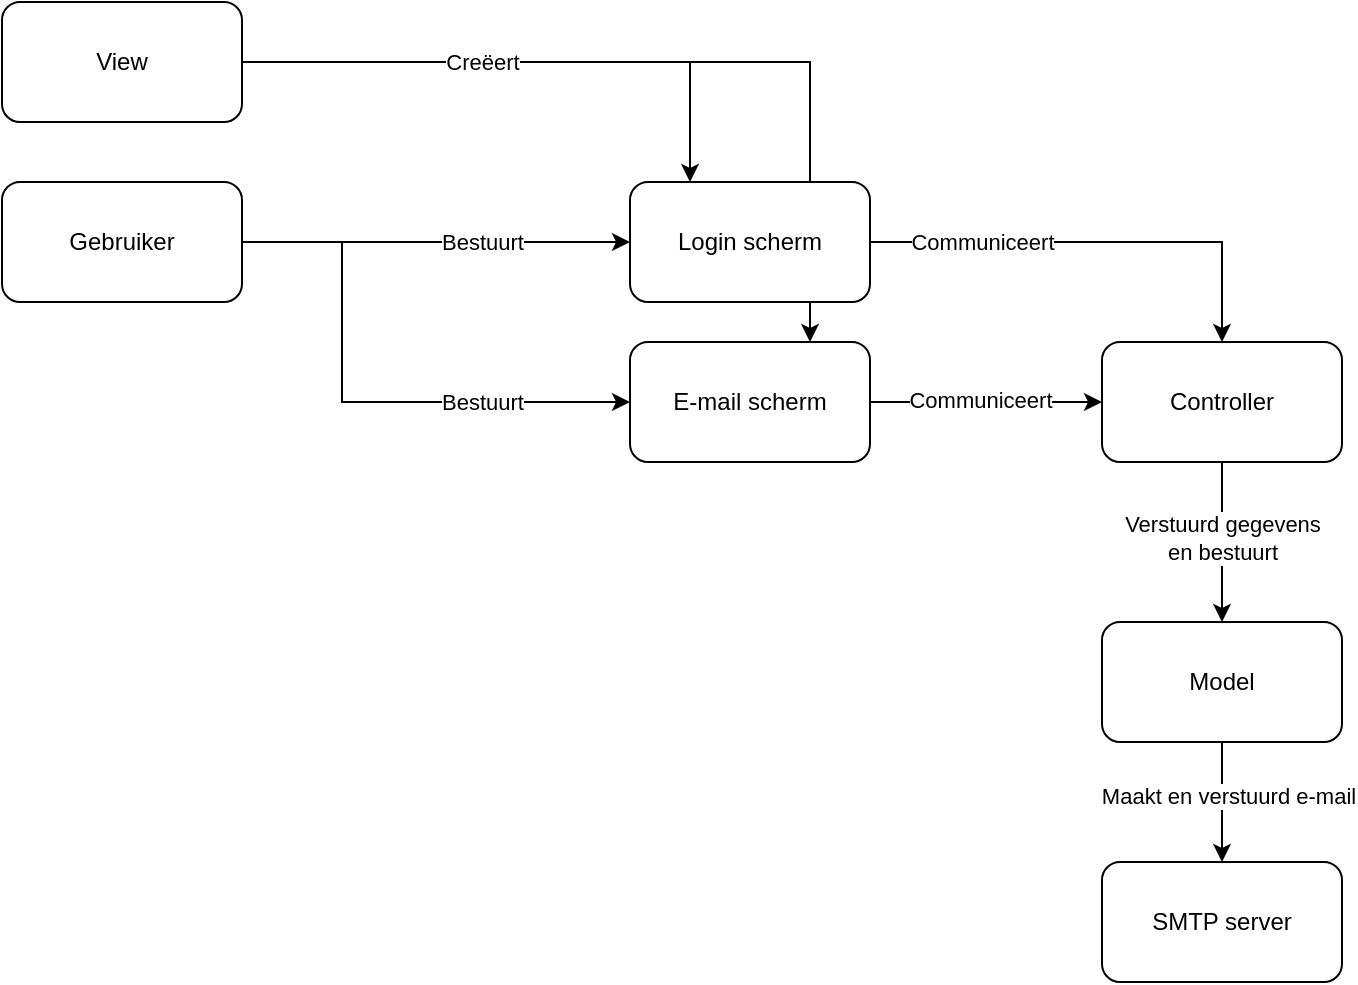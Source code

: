 <mxfile version="23.1.5" type="device">
  <diagram name="Page-1" id="VWDPkJCZ-tbFXnlN4n3G">
    <mxGraphModel dx="1674" dy="844" grid="1" gridSize="10" guides="1" tooltips="1" connect="1" arrows="1" fold="1" page="1" pageScale="1" pageWidth="827" pageHeight="1169" math="0" shadow="0">
      <root>
        <mxCell id="0" />
        <mxCell id="1" parent="0" />
        <mxCell id="VeIiCj26f4UOhB-fIt1d-42" style="edgeStyle=orthogonalEdgeStyle;rounded=0;orthogonalLoop=1;jettySize=auto;html=1;entryX=0.75;entryY=0;entryDx=0;entryDy=0;shadow=0;" edge="1" parent="1" source="VeIiCj26f4UOhB-fIt1d-15" target="VeIiCj26f4UOhB-fIt1d-13">
          <mxGeometry relative="1" as="geometry" />
        </mxCell>
        <mxCell id="VeIiCj26f4UOhB-fIt1d-46" style="edgeStyle=orthogonalEdgeStyle;rounded=0;orthogonalLoop=1;jettySize=auto;html=1;entryX=0;entryY=0.5;entryDx=0;entryDy=0;" edge="1" parent="1" source="VeIiCj26f4UOhB-fIt1d-9" target="VeIiCj26f4UOhB-fIt1d-13">
          <mxGeometry relative="1" as="geometry">
            <Array as="points">
              <mxPoint x="249" y="170" />
              <mxPoint x="249" y="250" />
            </Array>
          </mxGeometry>
        </mxCell>
        <mxCell id="VeIiCj26f4UOhB-fIt1d-51" value="Bestuurt" style="edgeLabel;html=1;align=center;verticalAlign=middle;resizable=0;points=[];" vertex="1" connectable="0" parent="VeIiCj26f4UOhB-fIt1d-46">
          <mxGeometry x="0.453" y="-1" relative="1" as="geometry">
            <mxPoint x="1" y="-1" as="offset" />
          </mxGeometry>
        </mxCell>
        <mxCell id="VeIiCj26f4UOhB-fIt1d-47" style="edgeStyle=orthogonalEdgeStyle;rounded=0;orthogonalLoop=1;jettySize=auto;html=1;" edge="1" parent="1" source="VeIiCj26f4UOhB-fIt1d-9" target="VeIiCj26f4UOhB-fIt1d-10">
          <mxGeometry relative="1" as="geometry" />
        </mxCell>
        <mxCell id="VeIiCj26f4UOhB-fIt1d-49" value="Bestuurt" style="edgeLabel;html=1;align=center;verticalAlign=middle;resizable=0;points=[];" vertex="1" connectable="0" parent="VeIiCj26f4UOhB-fIt1d-47">
          <mxGeometry x="0.247" y="-4" relative="1" as="geometry">
            <mxPoint x="-1" y="-4" as="offset" />
          </mxGeometry>
        </mxCell>
        <mxCell id="VeIiCj26f4UOhB-fIt1d-9" value="Gebruiker" style="rounded=1;whiteSpace=wrap;html=1;" vertex="1" parent="1">
          <mxGeometry x="79" y="140" width="120" height="60" as="geometry" />
        </mxCell>
        <mxCell id="VeIiCj26f4UOhB-fIt1d-34" style="edgeStyle=orthogonalEdgeStyle;rounded=0;orthogonalLoop=1;jettySize=auto;html=1;" edge="1" parent="1" source="VeIiCj26f4UOhB-fIt1d-10" target="VeIiCj26f4UOhB-fIt1d-17">
          <mxGeometry relative="1" as="geometry" />
        </mxCell>
        <mxCell id="VeIiCj26f4UOhB-fIt1d-44" value="Communiceert" style="edgeLabel;html=1;align=center;verticalAlign=middle;resizable=0;points=[];" vertex="1" connectable="0" parent="VeIiCj26f4UOhB-fIt1d-34">
          <mxGeometry x="-0.32" relative="1" as="geometry">
            <mxPoint x="-21" as="offset" />
          </mxGeometry>
        </mxCell>
        <mxCell id="VeIiCj26f4UOhB-fIt1d-12" value="SMTP server" style="rounded=1;whiteSpace=wrap;html=1;" vertex="1" parent="1">
          <mxGeometry x="629" y="480" width="120" height="60" as="geometry" />
        </mxCell>
        <mxCell id="VeIiCj26f4UOhB-fIt1d-10" value="Login scherm" style="rounded=1;whiteSpace=wrap;html=1;" vertex="1" parent="1">
          <mxGeometry x="393" y="140" width="120" height="60" as="geometry" />
        </mxCell>
        <mxCell id="VeIiCj26f4UOhB-fIt1d-32" style="edgeStyle=orthogonalEdgeStyle;rounded=0;orthogonalLoop=1;jettySize=auto;html=1;" edge="1" parent="1" source="VeIiCj26f4UOhB-fIt1d-13" target="VeIiCj26f4UOhB-fIt1d-17">
          <mxGeometry relative="1" as="geometry" />
        </mxCell>
        <mxCell id="VeIiCj26f4UOhB-fIt1d-45" value="Communiceert" style="edgeLabel;html=1;align=center;verticalAlign=middle;resizable=0;points=[];" vertex="1" connectable="0" parent="VeIiCj26f4UOhB-fIt1d-32">
          <mxGeometry x="-0.064" y="1" relative="1" as="geometry">
            <mxPoint as="offset" />
          </mxGeometry>
        </mxCell>
        <mxCell id="VeIiCj26f4UOhB-fIt1d-13" value="E-mail scherm" style="rounded=1;whiteSpace=wrap;html=1;" vertex="1" parent="1">
          <mxGeometry x="393" y="220" width="120" height="60" as="geometry" />
        </mxCell>
        <mxCell id="VeIiCj26f4UOhB-fIt1d-25" style="edgeStyle=orthogonalEdgeStyle;rounded=0;orthogonalLoop=1;jettySize=auto;html=1;" edge="1" parent="1" source="VeIiCj26f4UOhB-fIt1d-14" target="VeIiCj26f4UOhB-fIt1d-12">
          <mxGeometry relative="1" as="geometry" />
        </mxCell>
        <mxCell id="VeIiCj26f4UOhB-fIt1d-53" value="Maakt en verstuurd e-mail" style="edgeLabel;html=1;align=center;verticalAlign=middle;resizable=0;points=[];" vertex="1" connectable="0" parent="VeIiCj26f4UOhB-fIt1d-25">
          <mxGeometry x="-0.1" y="3" relative="1" as="geometry">
            <mxPoint as="offset" />
          </mxGeometry>
        </mxCell>
        <mxCell id="VeIiCj26f4UOhB-fIt1d-14" value="Model" style="rounded=1;whiteSpace=wrap;html=1;" vertex="1" parent="1">
          <mxGeometry x="629" y="360" width="120" height="60" as="geometry" />
        </mxCell>
        <mxCell id="VeIiCj26f4UOhB-fIt1d-43" style="edgeStyle=orthogonalEdgeStyle;rounded=0;orthogonalLoop=1;jettySize=auto;html=1;entryX=0.25;entryY=0;entryDx=0;entryDy=0;" edge="1" parent="1" source="VeIiCj26f4UOhB-fIt1d-15" target="VeIiCj26f4UOhB-fIt1d-10">
          <mxGeometry relative="1" as="geometry" />
        </mxCell>
        <mxCell id="VeIiCj26f4UOhB-fIt1d-54" value="Creëert" style="edgeLabel;html=1;align=center;verticalAlign=middle;resizable=0;points=[];" vertex="1" connectable="0" parent="VeIiCj26f4UOhB-fIt1d-43">
          <mxGeometry x="-0.113" y="-1" relative="1" as="geometry">
            <mxPoint x="-6" y="-1" as="offset" />
          </mxGeometry>
        </mxCell>
        <mxCell id="VeIiCj26f4UOhB-fIt1d-15" value="View" style="rounded=1;whiteSpace=wrap;html=1;" vertex="1" parent="1">
          <mxGeometry x="79" y="50" width="120" height="60" as="geometry" />
        </mxCell>
        <mxCell id="VeIiCj26f4UOhB-fIt1d-33" style="edgeStyle=orthogonalEdgeStyle;rounded=0;orthogonalLoop=1;jettySize=auto;html=1;" edge="1" parent="1" source="VeIiCj26f4UOhB-fIt1d-17" target="VeIiCj26f4UOhB-fIt1d-14">
          <mxGeometry relative="1" as="geometry" />
        </mxCell>
        <mxCell id="VeIiCj26f4UOhB-fIt1d-52" value="Verstuurd gegevens&lt;br&gt;en bestuurt" style="edgeLabel;html=1;align=center;verticalAlign=middle;resizable=0;points=[];" vertex="1" connectable="0" parent="VeIiCj26f4UOhB-fIt1d-33">
          <mxGeometry x="-0.044" relative="1" as="geometry">
            <mxPoint as="offset" />
          </mxGeometry>
        </mxCell>
        <mxCell id="VeIiCj26f4UOhB-fIt1d-17" value="Controller" style="rounded=1;whiteSpace=wrap;html=1;" vertex="1" parent="1">
          <mxGeometry x="629" y="220" width="120" height="60" as="geometry" />
        </mxCell>
      </root>
    </mxGraphModel>
  </diagram>
</mxfile>
